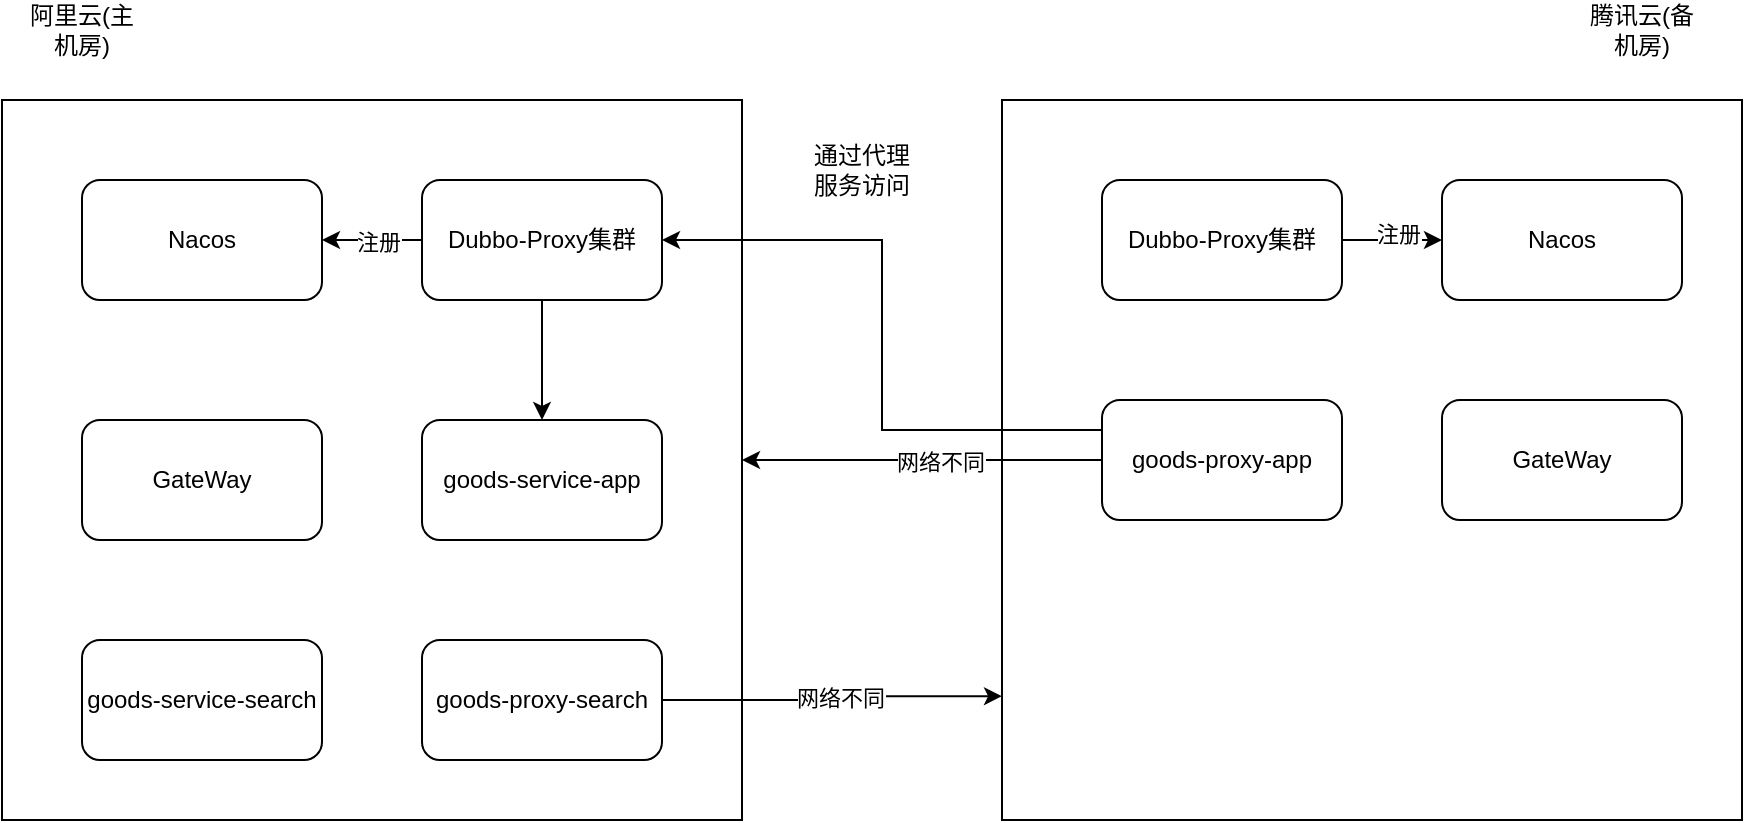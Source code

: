 <mxfile version="24.5.5" type="github" pages="2">
  <diagram name="第 1 页" id="GO7Vx1S_WohTSjaYesyG">
    <mxGraphModel dx="984" dy="645" grid="1" gridSize="10" guides="1" tooltips="1" connect="1" arrows="1" fold="1" page="1" pageScale="1" pageWidth="827" pageHeight="1169" math="0" shadow="0">
      <root>
        <mxCell id="0" />
        <mxCell id="1" parent="0" />
        <mxCell id="KqpbwezZVcmIETooFnXk-3" value="" style="rounded=0;whiteSpace=wrap;html=1;" vertex="1" parent="1">
          <mxGeometry x="90" y="90" width="370" height="360" as="geometry" />
        </mxCell>
        <mxCell id="KqpbwezZVcmIETooFnXk-4" value="" style="rounded=0;whiteSpace=wrap;html=1;" vertex="1" parent="1">
          <mxGeometry x="590" y="90" width="370" height="360" as="geometry" />
        </mxCell>
        <mxCell id="KqpbwezZVcmIETooFnXk-22" style="edgeStyle=orthogonalEdgeStyle;rounded=0;orthogonalLoop=1;jettySize=auto;html=1;exitX=0;exitY=0.5;exitDx=0;exitDy=0;" edge="1" parent="1" source="KqpbwezZVcmIETooFnXk-5" target="KqpbwezZVcmIETooFnXk-13">
          <mxGeometry relative="1" as="geometry" />
        </mxCell>
        <mxCell id="KqpbwezZVcmIETooFnXk-23" value="注册" style="edgeLabel;html=1;align=center;verticalAlign=middle;resizable=0;points=[];" vertex="1" connectable="0" parent="KqpbwezZVcmIETooFnXk-22">
          <mxGeometry x="-0.12" y="1" relative="1" as="geometry">
            <mxPoint as="offset" />
          </mxGeometry>
        </mxCell>
        <mxCell id="KqpbwezZVcmIETooFnXk-41" style="edgeStyle=orthogonalEdgeStyle;rounded=0;orthogonalLoop=1;jettySize=auto;html=1;exitX=0.5;exitY=1;exitDx=0;exitDy=0;entryX=0.5;entryY=0;entryDx=0;entryDy=0;" edge="1" parent="1" source="KqpbwezZVcmIETooFnXk-5" target="KqpbwezZVcmIETooFnXk-7">
          <mxGeometry relative="1" as="geometry" />
        </mxCell>
        <mxCell id="KqpbwezZVcmIETooFnXk-5" value="Dubbo-Proxy集群" style="rounded=1;whiteSpace=wrap;html=1;" vertex="1" parent="1">
          <mxGeometry x="300" y="130" width="120" height="60" as="geometry" />
        </mxCell>
        <mxCell id="KqpbwezZVcmIETooFnXk-19" style="edgeStyle=orthogonalEdgeStyle;rounded=0;orthogonalLoop=1;jettySize=auto;html=1;exitX=1;exitY=0.5;exitDx=0;exitDy=0;entryX=0;entryY=0.5;entryDx=0;entryDy=0;" edge="1" parent="1" source="KqpbwezZVcmIETooFnXk-6" target="KqpbwezZVcmIETooFnXk-15">
          <mxGeometry relative="1" as="geometry" />
        </mxCell>
        <mxCell id="KqpbwezZVcmIETooFnXk-20" value="注册" style="edgeLabel;html=1;align=center;verticalAlign=middle;resizable=0;points=[];" vertex="1" connectable="0" parent="KqpbwezZVcmIETooFnXk-19">
          <mxGeometry x="0.12" y="3" relative="1" as="geometry">
            <mxPoint as="offset" />
          </mxGeometry>
        </mxCell>
        <mxCell id="KqpbwezZVcmIETooFnXk-6" value="Dubbo-Proxy集群" style="rounded=1;whiteSpace=wrap;html=1;" vertex="1" parent="1">
          <mxGeometry x="640" y="130" width="120" height="60" as="geometry" />
        </mxCell>
        <mxCell id="KqpbwezZVcmIETooFnXk-7" value="goods-service-app" style="rounded=1;whiteSpace=wrap;html=1;" vertex="1" parent="1">
          <mxGeometry x="300" y="250" width="120" height="60" as="geometry" />
        </mxCell>
        <mxCell id="KqpbwezZVcmIETooFnXk-24" style="edgeStyle=orthogonalEdgeStyle;rounded=0;orthogonalLoop=1;jettySize=auto;html=1;exitX=0;exitY=0.5;exitDx=0;exitDy=0;entryX=1;entryY=0.5;entryDx=0;entryDy=0;" edge="1" parent="1" source="KqpbwezZVcmIETooFnXk-8" target="KqpbwezZVcmIETooFnXk-3">
          <mxGeometry relative="1" as="geometry" />
        </mxCell>
        <mxCell id="KqpbwezZVcmIETooFnXk-27" value="网络不同" style="edgeLabel;html=1;align=center;verticalAlign=middle;resizable=0;points=[];" vertex="1" connectable="0" parent="KqpbwezZVcmIETooFnXk-24">
          <mxGeometry x="-0.1" y="1" relative="1" as="geometry">
            <mxPoint as="offset" />
          </mxGeometry>
        </mxCell>
        <mxCell id="NCu7KTV9G5gOj-cYrN8h-1" style="edgeStyle=orthogonalEdgeStyle;rounded=0;orthogonalLoop=1;jettySize=auto;html=1;exitX=0;exitY=0.25;exitDx=0;exitDy=0;entryX=1;entryY=0.5;entryDx=0;entryDy=0;" edge="1" parent="1" source="KqpbwezZVcmIETooFnXk-8" target="KqpbwezZVcmIETooFnXk-5">
          <mxGeometry relative="1" as="geometry" />
        </mxCell>
        <mxCell id="KqpbwezZVcmIETooFnXk-8" value="goods-proxy-app" style="rounded=1;whiteSpace=wrap;html=1;" vertex="1" parent="1">
          <mxGeometry x="640" y="240" width="120" height="60" as="geometry" />
        </mxCell>
        <mxCell id="KqpbwezZVcmIETooFnXk-11" value="goods-service-search" style="rounded=1;whiteSpace=wrap;html=1;" vertex="1" parent="1">
          <mxGeometry x="130" y="360" width="120" height="60" as="geometry" />
        </mxCell>
        <mxCell id="KqpbwezZVcmIETooFnXk-12" value="goods-proxy-search" style="rounded=1;whiteSpace=wrap;html=1;" vertex="1" parent="1">
          <mxGeometry x="300" y="360" width="120" height="60" as="geometry" />
        </mxCell>
        <mxCell id="KqpbwezZVcmIETooFnXk-13" value="Nacos" style="rounded=1;whiteSpace=wrap;html=1;" vertex="1" parent="1">
          <mxGeometry x="130" y="130" width="120" height="60" as="geometry" />
        </mxCell>
        <mxCell id="KqpbwezZVcmIETooFnXk-14" value="GateWay" style="rounded=1;whiteSpace=wrap;html=1;" vertex="1" parent="1">
          <mxGeometry x="130" y="250" width="120" height="60" as="geometry" />
        </mxCell>
        <mxCell id="KqpbwezZVcmIETooFnXk-15" value="Nacos" style="rounded=1;whiteSpace=wrap;html=1;" vertex="1" parent="1">
          <mxGeometry x="810" y="130" width="120" height="60" as="geometry" />
        </mxCell>
        <mxCell id="KqpbwezZVcmIETooFnXk-16" value="GateWay" style="rounded=1;whiteSpace=wrap;html=1;" vertex="1" parent="1">
          <mxGeometry x="810" y="240" width="120" height="60" as="geometry" />
        </mxCell>
        <mxCell id="KqpbwezZVcmIETooFnXk-25" style="edgeStyle=orthogonalEdgeStyle;rounded=0;orthogonalLoop=1;jettySize=auto;html=1;exitX=1;exitY=0.5;exitDx=0;exitDy=0;entryX=0;entryY=0.828;entryDx=0;entryDy=0;entryPerimeter=0;" edge="1" parent="1" source="KqpbwezZVcmIETooFnXk-12" target="KqpbwezZVcmIETooFnXk-4">
          <mxGeometry relative="1" as="geometry" />
        </mxCell>
        <mxCell id="KqpbwezZVcmIETooFnXk-26" value="网络不同" style="edgeLabel;html=1;align=center;verticalAlign=middle;resizable=0;points=[];" vertex="1" connectable="0" parent="KqpbwezZVcmIETooFnXk-25">
          <mxGeometry x="0.058" y="-1" relative="1" as="geometry">
            <mxPoint as="offset" />
          </mxGeometry>
        </mxCell>
        <mxCell id="KqpbwezZVcmIETooFnXk-43" value="阿里云(主机房)" style="text;html=1;align=center;verticalAlign=middle;whiteSpace=wrap;rounded=0;" vertex="1" parent="1">
          <mxGeometry x="100" y="40" width="60" height="30" as="geometry" />
        </mxCell>
        <mxCell id="KqpbwezZVcmIETooFnXk-44" value="腾讯云(备机房)" style="text;html=1;align=center;verticalAlign=middle;whiteSpace=wrap;rounded=0;" vertex="1" parent="1">
          <mxGeometry x="880" y="40" width="60" height="30" as="geometry" />
        </mxCell>
        <mxCell id="NCu7KTV9G5gOj-cYrN8h-2" value="通过代理服务访问" style="text;html=1;align=center;verticalAlign=middle;whiteSpace=wrap;rounded=0;" vertex="1" parent="1">
          <mxGeometry x="490" y="110" width="60" height="30" as="geometry" />
        </mxCell>
      </root>
    </mxGraphModel>
  </diagram>
  <diagram id="Jk976ccX2Qz2Gjsc513h" name="第 2 页">
    <mxGraphModel dx="984" dy="645" grid="1" gridSize="10" guides="1" tooltips="1" connect="1" arrows="1" fold="1" page="1" pageScale="1" pageWidth="827" pageHeight="1169" math="0" shadow="0">
      <root>
        <mxCell id="0" />
        <mxCell id="1" parent="0" />
        <mxCell id="oIM268cSK6gzeRKDi8wC-2" value="" style="rounded=0;whiteSpace=wrap;html=1;" vertex="1" parent="1">
          <mxGeometry x="110" y="150" width="310" height="300" as="geometry" />
        </mxCell>
        <mxCell id="oIM268cSK6gzeRKDi8wC-3" value="" style="rounded=0;whiteSpace=wrap;html=1;" vertex="1" parent="1">
          <mxGeometry x="540" y="150" width="310" height="300" as="geometry" />
        </mxCell>
        <mxCell id="m4JjjsxZDqLwM5InR7zX-2" style="edgeStyle=orthogonalEdgeStyle;rounded=0;orthogonalLoop=1;jettySize=auto;html=1;exitX=1;exitY=0.5;exitDx=0;exitDy=0;" edge="1" parent="1" source="oIM268cSK6gzeRKDi8wC-4" target="oIM268cSK6gzeRKDi8wC-5">
          <mxGeometry relative="1" as="geometry" />
        </mxCell>
        <mxCell id="m4JjjsxZDqLwM5InR7zX-3" style="edgeStyle=orthogonalEdgeStyle;rounded=0;orthogonalLoop=1;jettySize=auto;html=1;exitX=0.75;exitY=0;exitDx=0;exitDy=0;entryX=0.75;entryY=1;entryDx=0;entryDy=0;" edge="1" parent="1" source="oIM268cSK6gzeRKDi8wC-4" target="oIM268cSK6gzeRKDi8wC-8">
          <mxGeometry relative="1" as="geometry" />
        </mxCell>
        <mxCell id="oIM268cSK6gzeRKDi8wC-4" value="网关" style="rounded=1;whiteSpace=wrap;html=1;" vertex="1" parent="1">
          <mxGeometry x="200" y="200" width="120" height="60" as="geometry" />
        </mxCell>
        <mxCell id="9a4Oi3n-kqI1bLhOR4y2-1" style="edgeStyle=orthogonalEdgeStyle;rounded=0;orthogonalLoop=1;jettySize=auto;html=1;exitX=0.5;exitY=1;exitDx=0;exitDy=0;" edge="1" parent="1" source="oIM268cSK6gzeRKDi8wC-5" target="oIM268cSK6gzeRKDi8wC-7">
          <mxGeometry relative="1" as="geometry" />
        </mxCell>
        <mxCell id="oIM268cSK6gzeRKDi8wC-5" value="网关" style="rounded=1;whiteSpace=wrap;html=1;" vertex="1" parent="1">
          <mxGeometry x="635" y="200" width="120" height="60" as="geometry" />
        </mxCell>
        <mxCell id="oIM268cSK6gzeRKDi8wC-6" value="goods-proxy-app" style="rounded=1;whiteSpace=wrap;html=1;" vertex="1" parent="1">
          <mxGeometry x="200" y="330" width="120" height="60" as="geometry" />
        </mxCell>
        <mxCell id="oIM268cSK6gzeRKDi8wC-7" value="goods-proxy-app" style="rounded=1;whiteSpace=wrap;html=1;" vertex="1" parent="1">
          <mxGeometry x="635" y="340" width="120" height="60" as="geometry" />
        </mxCell>
        <mxCell id="oIM268cSK6gzeRKDi8wC-9" style="edgeStyle=orthogonalEdgeStyle;rounded=0;orthogonalLoop=1;jettySize=auto;html=1;exitX=0.5;exitY=1;exitDx=0;exitDy=0;" edge="1" parent="1" source="oIM268cSK6gzeRKDi8wC-8" target="oIM268cSK6gzeRKDi8wC-4">
          <mxGeometry relative="1" as="geometry" />
        </mxCell>
        <mxCell id="oIM268cSK6gzeRKDi8wC-8" value="请求服务" style="rounded=1;whiteSpace=wrap;html=1;" vertex="1" parent="1">
          <mxGeometry x="200" y="30" width="120" height="60" as="geometry" />
        </mxCell>
        <mxCell id="oIM268cSK6gzeRKDi8wC-11" value="A机房" style="text;html=1;align=center;verticalAlign=middle;whiteSpace=wrap;rounded=0;" vertex="1" parent="1">
          <mxGeometry x="100" y="100" width="60" height="30" as="geometry" />
        </mxCell>
        <mxCell id="oIM268cSK6gzeRKDi8wC-12" value="B机房" style="text;html=1;align=center;verticalAlign=middle;whiteSpace=wrap;rounded=0;" vertex="1" parent="1">
          <mxGeometry x="755" y="80" width="60" height="30" as="geometry" />
        </mxCell>
        <mxCell id="m4JjjsxZDqLwM5InR7zX-4" value="重定向302" style="text;html=1;align=center;verticalAlign=middle;whiteSpace=wrap;rounded=0;" vertex="1" parent="1">
          <mxGeometry x="310" y="110" width="60" height="30" as="geometry" />
        </mxCell>
        <mxCell id="m4JjjsxZDqLwM5InR7zX-6" value="通过网关转发" style="text;html=1;align=center;verticalAlign=middle;whiteSpace=wrap;rounded=0;" vertex="1" parent="1">
          <mxGeometry x="440" y="190" width="60" height="30" as="geometry" />
        </mxCell>
      </root>
    </mxGraphModel>
  </diagram>
</mxfile>

